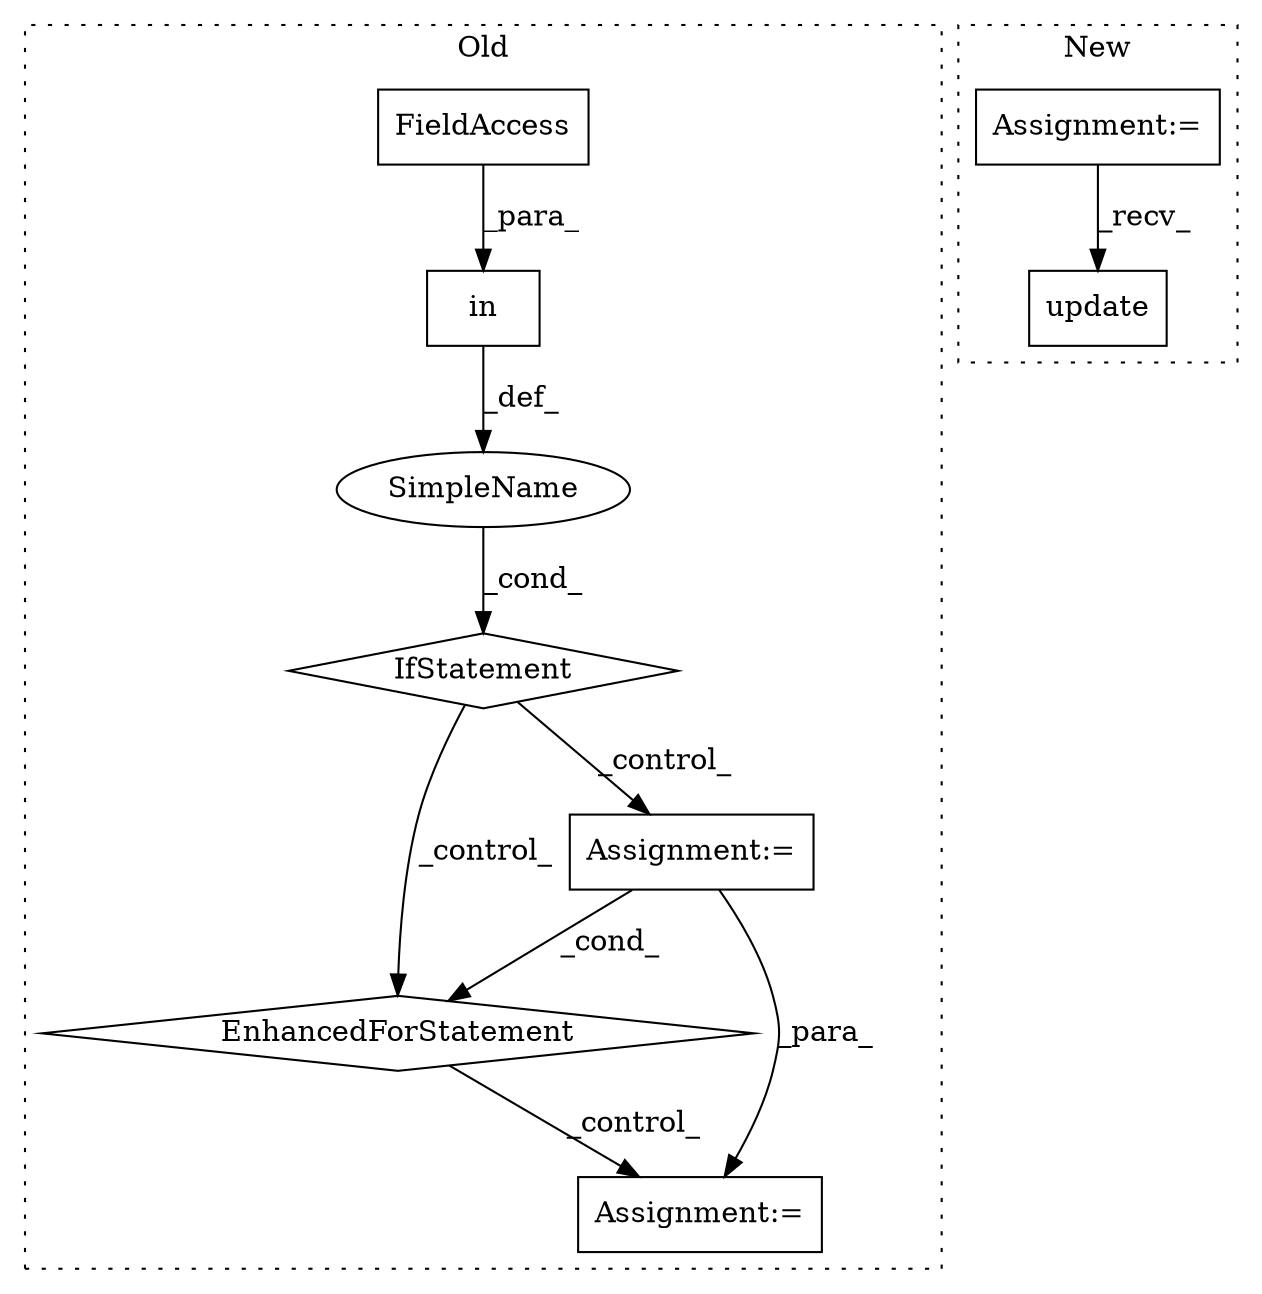 digraph G {
subgraph cluster0 {
1 [label="in" a="105" s="5499" l="19" shape="box"];
3 [label="IfStatement" a="25" s="5489,5518" l="10,2" shape="diamond"];
4 [label="Assignment:=" a="7" s="5636" l="1" shape="box"];
5 [label="SimpleName" a="42" s="" l="" shape="ellipse"];
6 [label="FieldAccess" a="22" s="5508" l="10" shape="box"];
7 [label="EnhancedForStatement" a="70" s="5530,5618" l="61,2" shape="diamond"];
9 [label="Assignment:=" a="7" s="5530,5618" l="61,2" shape="box"];
label = "Old";
style="dotted";
}
subgraph cluster1 {
2 [label="update" a="32" s="5561,5714" l="20,-5" shape="box"];
8 [label="Assignment:=" a="7" s="5474" l="54" shape="box"];
label = "New";
style="dotted";
}
1 -> 5 [label="_def_"];
3 -> 7 [label="_control_"];
3 -> 9 [label="_control_"];
5 -> 3 [label="_cond_"];
6 -> 1 [label="_para_"];
7 -> 4 [label="_control_"];
8 -> 2 [label="_recv_"];
9 -> 7 [label="_cond_"];
9 -> 4 [label="_para_"];
}